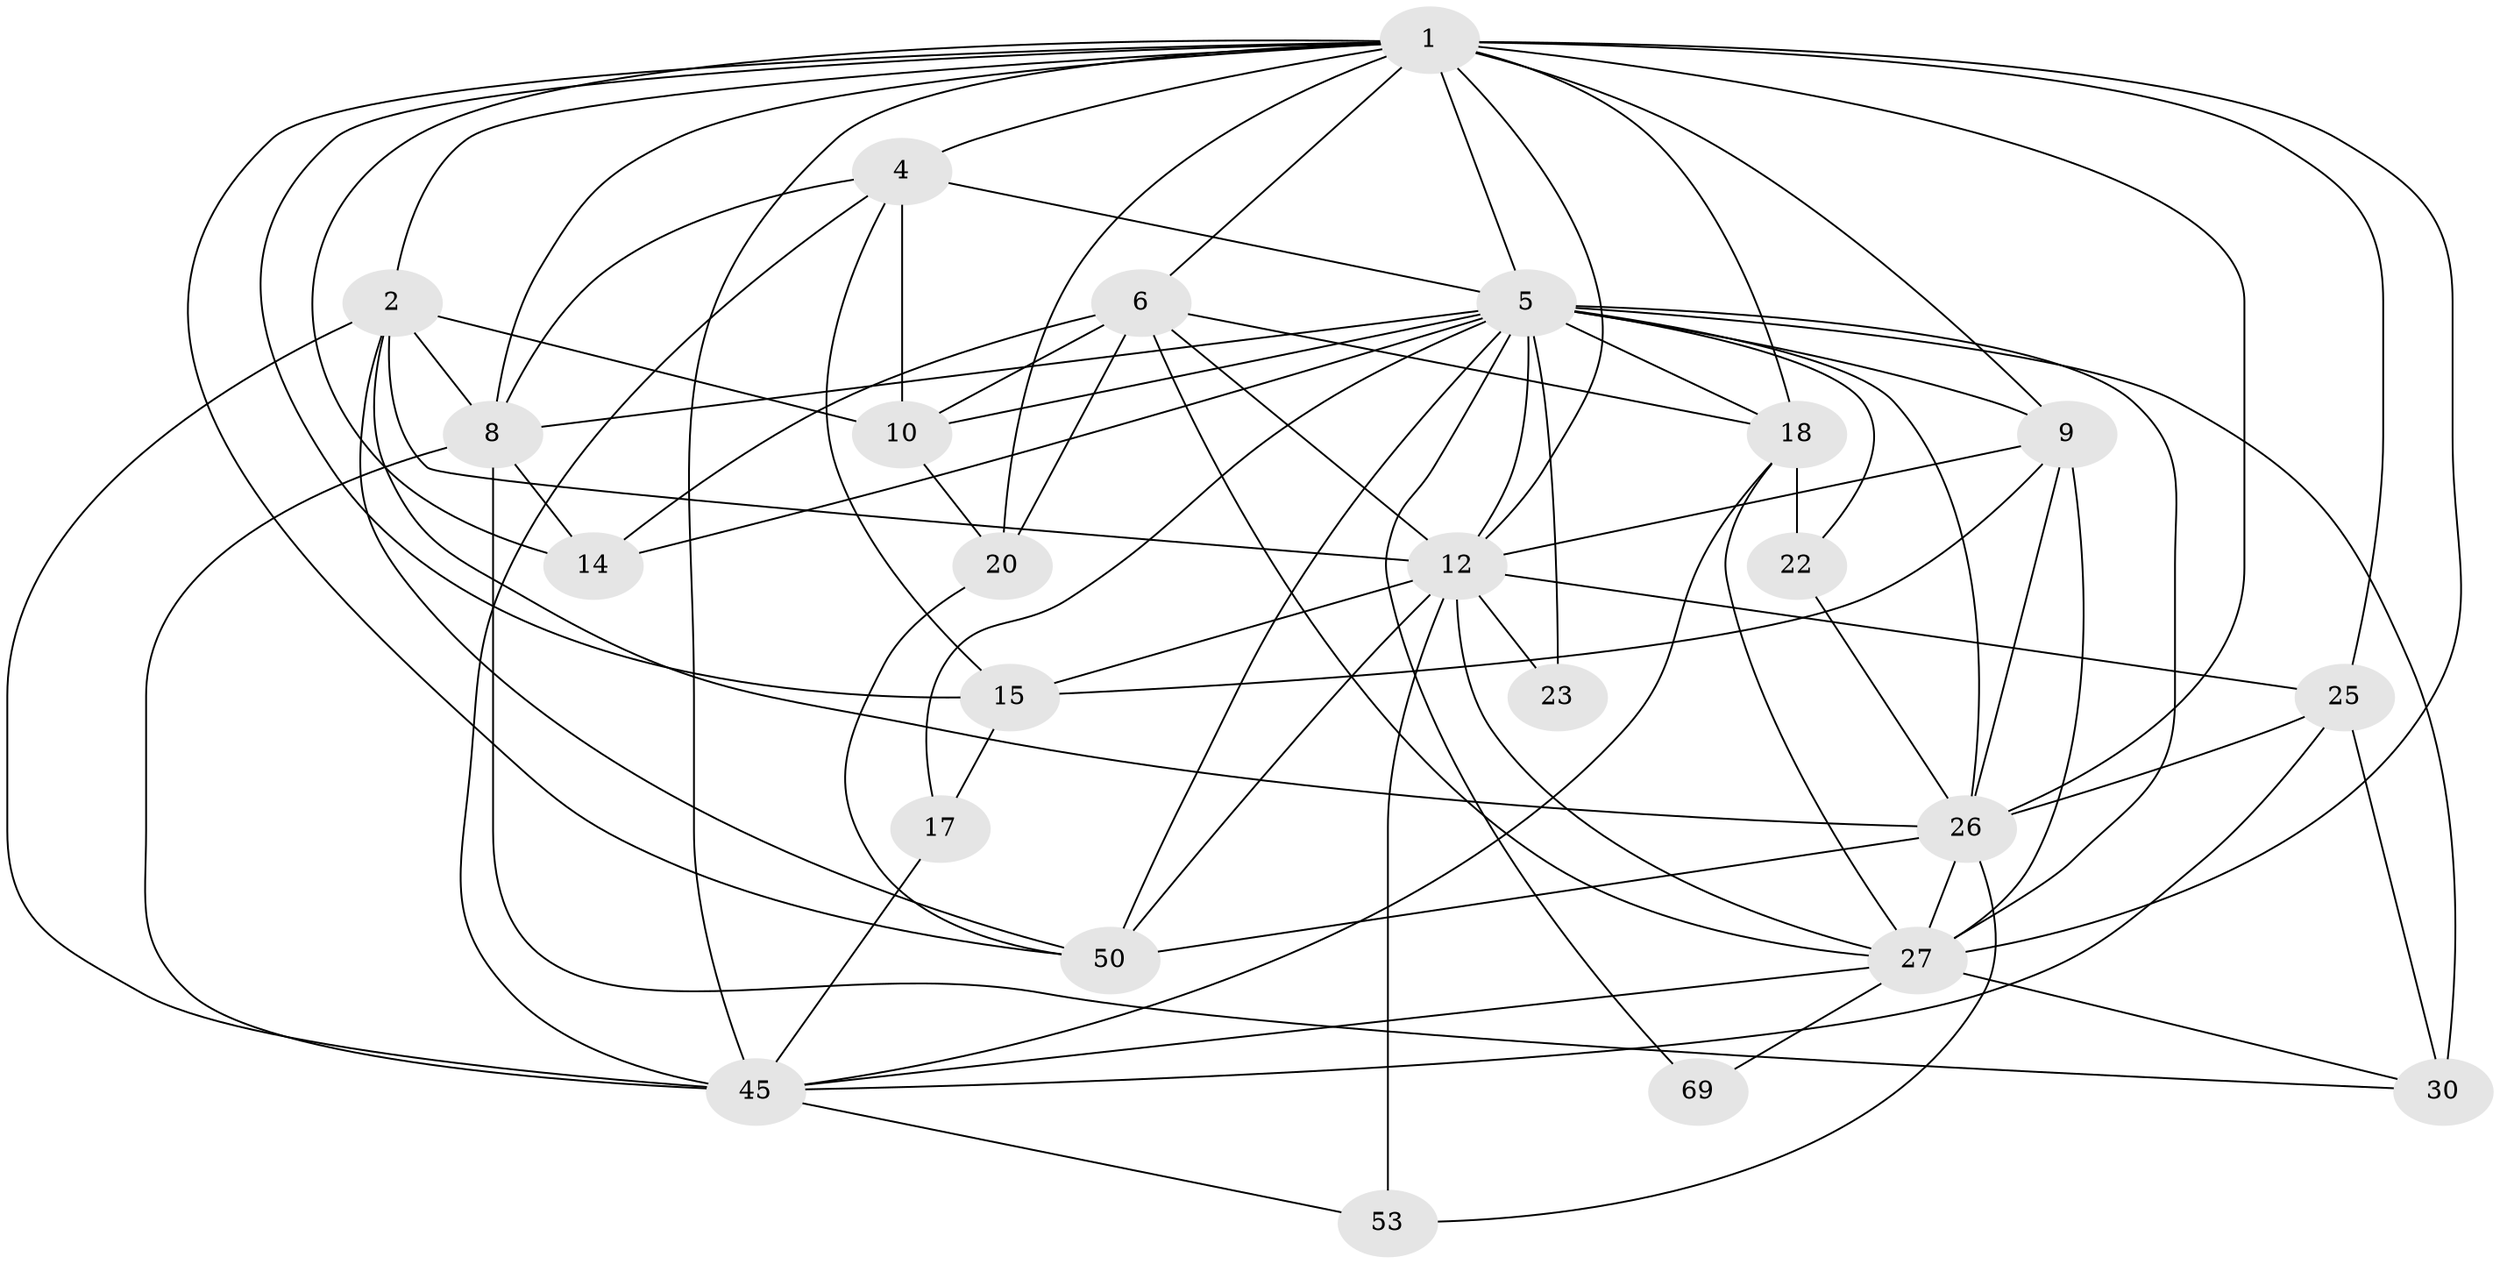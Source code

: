 // original degree distribution, {5: 0.21518987341772153, 3: 0.35443037974683544, 4: 0.24050632911392406, 6: 0.0759493670886076, 2: 0.0759493670886076, 7: 0.012658227848101266, 8: 0.02531645569620253}
// Generated by graph-tools (version 1.1) at 2025/18/03/04/25 18:18:47]
// undirected, 24 vertices, 78 edges
graph export_dot {
graph [start="1"]
  node [color=gray90,style=filled];
  1 [super="+16+28+3+13+29"];
  2 [super="+70+33"];
  4 [super="+32+44"];
  5 [super="+7+67+21"];
  6 [super="+34"];
  8 [super="+57+36"];
  9 [super="+66+11"];
  10 [super="+65"];
  12 [super="+43+48"];
  14 [super="+42+63"];
  15 [super="+39+61"];
  17;
  18 [super="+19"];
  20 [super="+47"];
  22;
  23;
  25 [super="+58"];
  26 [super="+51"];
  27 [super="+46+35+37"];
  30 [super="+49+55"];
  45 [super="+68+60"];
  50 [super="+75"];
  53;
  69;
  1 -- 20;
  1 -- 27 [weight=3];
  1 -- 6 [weight=2];
  1 -- 4 [weight=3];
  1 -- 12 [weight=3];
  1 -- 2;
  1 -- 8;
  1 -- 14;
  1 -- 18;
  1 -- 50;
  1 -- 25 [weight=2];
  1 -- 26;
  1 -- 5;
  1 -- 9;
  1 -- 45;
  1 -- 15;
  2 -- 8;
  2 -- 10;
  2 -- 12;
  2 -- 45;
  2 -- 26;
  2 -- 50;
  4 -- 8;
  4 -- 45;
  4 -- 5;
  4 -- 10 [weight=2];
  4 -- 15;
  5 -- 22;
  5 -- 23 [weight=2];
  5 -- 26 [weight=2];
  5 -- 69;
  5 -- 8;
  5 -- 10 [weight=2];
  5 -- 17;
  5 -- 30 [weight=3];
  5 -- 50;
  5 -- 14;
  5 -- 9 [weight=2];
  5 -- 18 [weight=2];
  5 -- 12;
  5 -- 27 [weight=2];
  6 -- 20 [weight=2];
  6 -- 12;
  6 -- 14;
  6 -- 10;
  6 -- 18;
  6 -- 27;
  8 -- 14;
  8 -- 30;
  8 -- 45 [weight=2];
  9 -- 15 [weight=2];
  9 -- 27;
  9 -- 26;
  9 -- 12;
  10 -- 20;
  12 -- 15;
  12 -- 50;
  12 -- 53;
  12 -- 23;
  12 -- 25;
  12 -- 27;
  15 -- 17;
  17 -- 45;
  18 -- 27 [weight=2];
  18 -- 22;
  18 -- 45;
  20 -- 50;
  22 -- 26;
  25 -- 45;
  25 -- 30;
  25 -- 26;
  26 -- 50 [weight=2];
  26 -- 53;
  26 -- 27;
  27 -- 69;
  27 -- 45;
  27 -- 30;
  45 -- 53;
}
